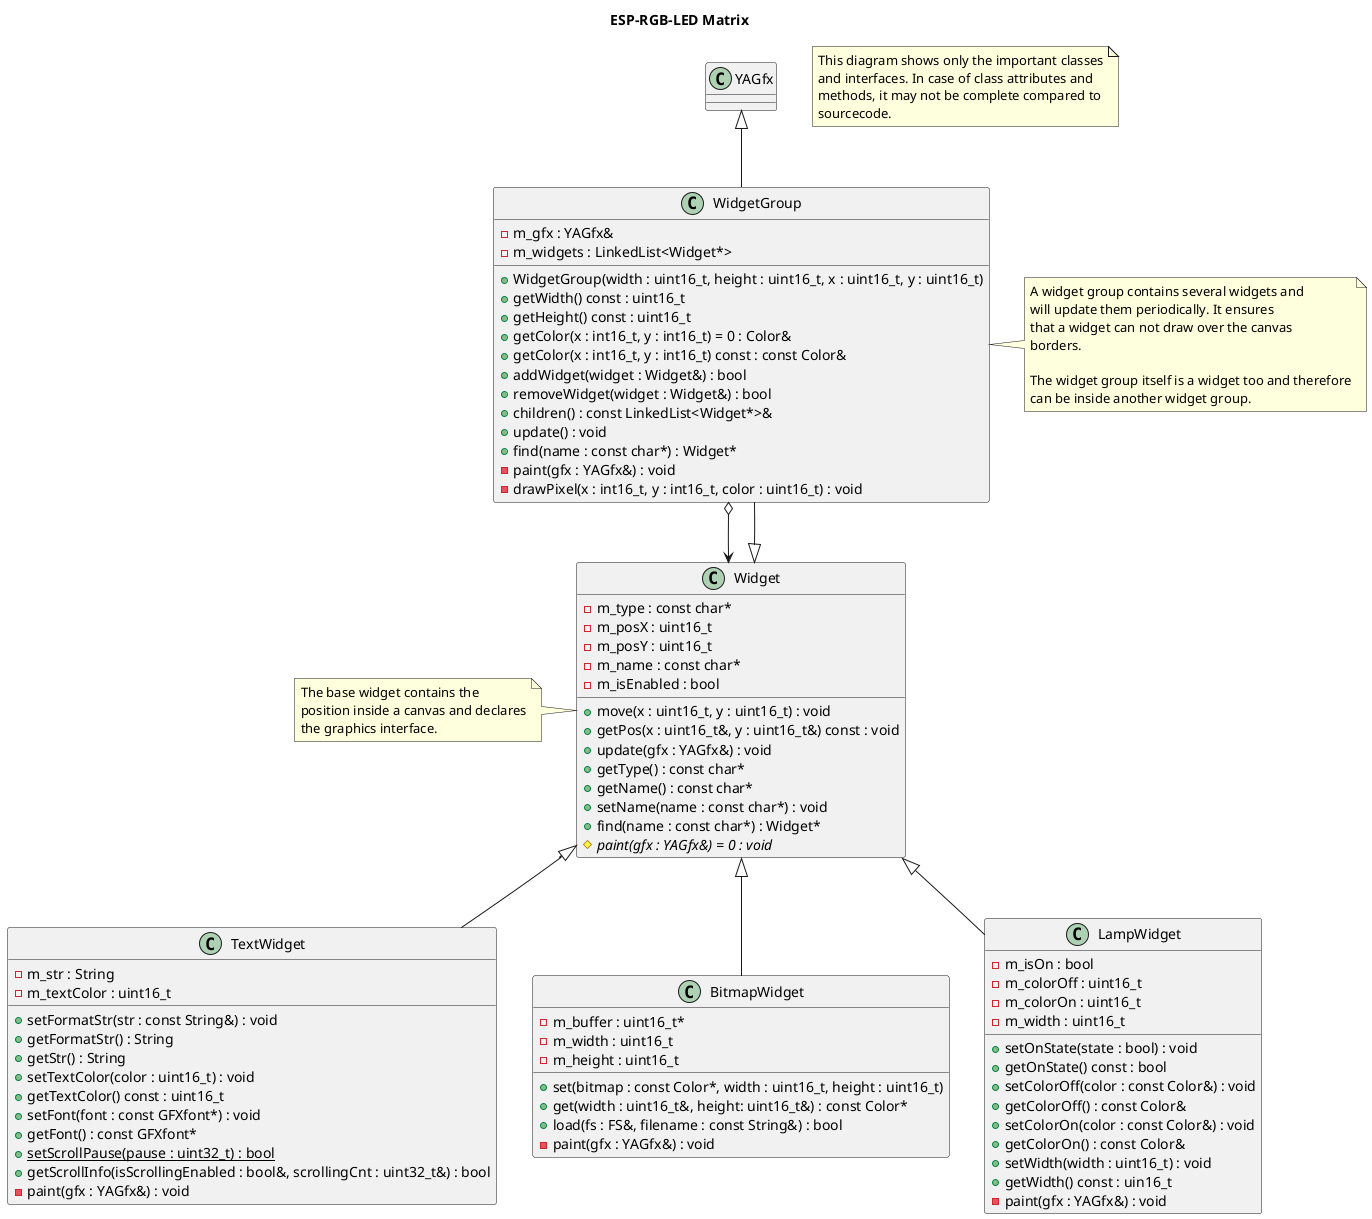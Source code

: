 @startuml

title ESP-RGB-LED Matrix

note as N1
    This diagram shows only the important classes
    and interfaces. In case of class attributes and
    methods, it may not be complete compared to
    sourcecode.
end note

class YAGfx

class WidgetGroup {
    - m_gfx : YAGfx&
    - m_widgets : LinkedList<Widget*>
    + WidgetGroup(width : uint16_t, height : uint16_t, x : uint16_t, y : uint16_t)
    + getWidth() const : uint16_t
    + getHeight() const : uint16_t
    + getColor(x : int16_t, y : int16_t) = 0 : Color&
    + getColor(x : int16_t, y : int16_t) const : const Color&
    + addWidget(widget : Widget&) : bool
    + removeWidget(widget : Widget&) : bool
    + children() : const LinkedList<Widget*>&
    + update() : void
    + find(name : const char*) : Widget*
    - paint(gfx : YAGfx&) : void
    - drawPixel(x : int16_t, y : int16_t, color : uint16_t) : void
}

YAGfx <|-- WidgetGroup
Widget <|-- WidgetGroup
WidgetGroup o--> Widget

note right of WidgetGroup
    A widget group contains several widgets and
    will update them periodically. It ensures
    that a widget can not draw over the canvas
    borders.

    The widget group itself is a widget too and therefore
    can be inside another widget group.
end note

class Widget {
    - m_type : const char*
    - m_posX : uint16_t
    - m_posY : uint16_t
    - m_name : const char*
    - m_isEnabled : bool
    + move(x : uint16_t, y : uint16_t) : void
    + getPos(x : uint16_t&, y : uint16_t&) const : void
    + update(gfx : YAGfx&) : void
    + getType() : const char*
    + getName() : const char*
    + setName(name : const char*) : void
    + find(name : const char*) : Widget*
    # {abstract} paint(gfx : YAGfx&) = 0 : void
}

note left of Widget
    The base widget contains the
    position inside a canvas and declares
    the graphics interface.
end note

class TextWidget {
    - m_str : String
    - m_textColor : uint16_t
    + setFormatStr(str : const String&) : void
    + getFormatStr() : String
    + getStr() : String
    + setTextColor(color : uint16_t) : void
    + getTextColor() const : uint16_t
    + setFont(font : const GFXfont*) : void
    + getFont() : const GFXfont*
    + {static} setScrollPause(pause : uint32_t) : bool
    + getScrollInfo(isScrollingEnabled : bool&, scrollingCnt : uint32_t&) : bool
    - paint(gfx : YAGfx&) : void
}

Widget <|-- TextWidget

class BitmapWidget {
    - m_buffer : uint16_t*
    - m_width : uint16_t
    - m_height : uint16_t
    + set(bitmap : const Color*, width : uint16_t, height : uint16_t)
    + get(width : uint16_t&, height: uint16_t&) : const Color*
    + load(fs : FS&, filename : const String&) : bool
    - paint(gfx : YAGfx&) : void
}

Widget <|-- BitmapWidget

class LampWidget {
    - m_isOn : bool
    - m_colorOff : uint16_t
    - m_colorOn : uint16_t
    - m_width : uint16_t
    + setOnState(state : bool) : void
    + getOnState() const : bool
    + setColorOff(color : const Color&) : void
    + getColorOff() : const Color&
    + setColorOn(color : const Color&) : void
    + getColorOn() : const Color&
    + setWidth(width : uint16_t) : void
    + getWidth() const : uin16_t
    - paint(gfx : YAGfx&) : void
}

Widget <|-- LampWidget

@enduml